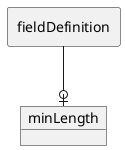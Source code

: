 @startuml
allowmixing
skinparam linetype ortho

rectangle "fieldDefinition" as p1
object "minLength" as e
p1 --o| e
@enduml